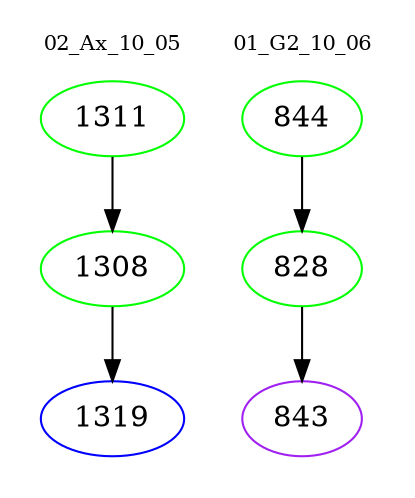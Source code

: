 digraph{
subgraph cluster_0 {
color = white
label = "02_Ax_10_05";
fontsize=10;
T0_1311 [label="1311", color="green"]
T0_1311 -> T0_1308 [color="black"]
T0_1308 [label="1308", color="green"]
T0_1308 -> T0_1319 [color="black"]
T0_1319 [label="1319", color="blue"]
}
subgraph cluster_1 {
color = white
label = "01_G2_10_06";
fontsize=10;
T1_844 [label="844", color="green"]
T1_844 -> T1_828 [color="black"]
T1_828 [label="828", color="green"]
T1_828 -> T1_843 [color="black"]
T1_843 [label="843", color="purple"]
}
}
